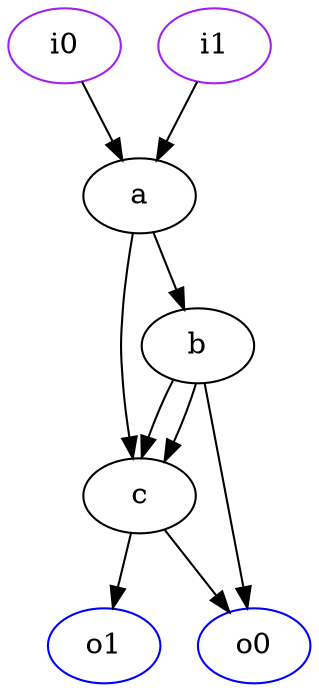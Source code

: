 digraph G{
0 [label=a, color=black];
1 [label=b, color=black];
2 [label=c, color=black];
3 [label=i0, color=purple];
4 [label=i1, color=purple];
5 [label=o0, color=blue];
6 [label=o1, color=blue];
0 -> 1;
0 -> 2;
1 -> 2;
1 -> 2;
1 -> 5;
2 -> 6;
2 -> 5;
3 -> 0;
4 -> 0;
}
